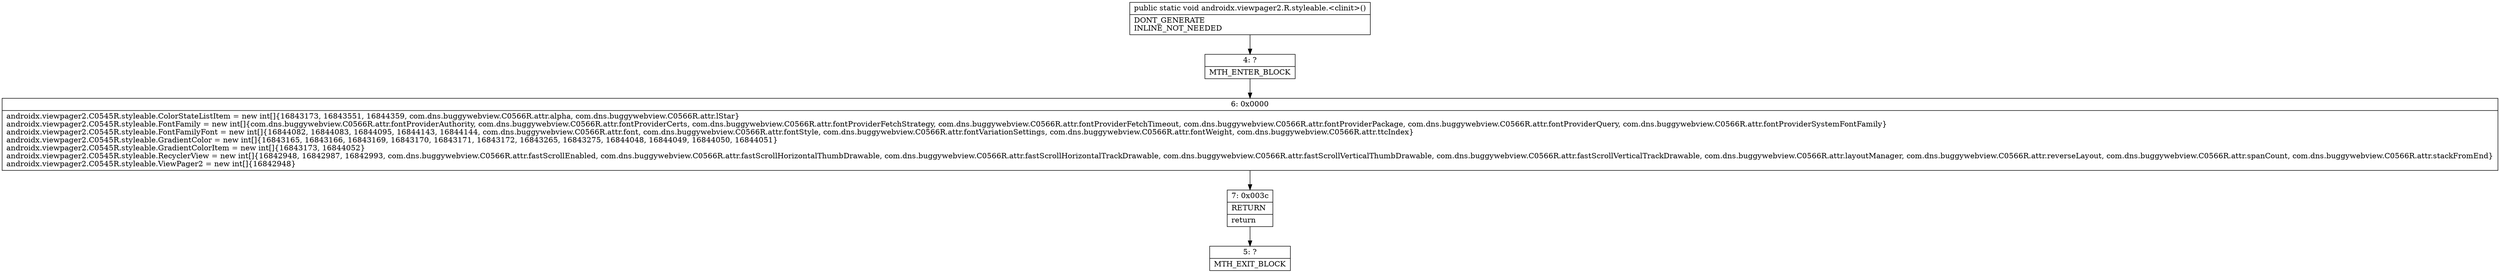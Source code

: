digraph "CFG forandroidx.viewpager2.R.styleable.\<clinit\>()V" {
Node_4 [shape=record,label="{4\:\ ?|MTH_ENTER_BLOCK\l}"];
Node_6 [shape=record,label="{6\:\ 0x0000|androidx.viewpager2.C0545R.styleable.ColorStateListItem = new int[]\{16843173, 16843551, 16844359, com.dns.buggywebview.C0566R.attr.alpha, com.dns.buggywebview.C0566R.attr.lStar\}\landroidx.viewpager2.C0545R.styleable.FontFamily = new int[]\{com.dns.buggywebview.C0566R.attr.fontProviderAuthority, com.dns.buggywebview.C0566R.attr.fontProviderCerts, com.dns.buggywebview.C0566R.attr.fontProviderFetchStrategy, com.dns.buggywebview.C0566R.attr.fontProviderFetchTimeout, com.dns.buggywebview.C0566R.attr.fontProviderPackage, com.dns.buggywebview.C0566R.attr.fontProviderQuery, com.dns.buggywebview.C0566R.attr.fontProviderSystemFontFamily\}\landroidx.viewpager2.C0545R.styleable.FontFamilyFont = new int[]\{16844082, 16844083, 16844095, 16844143, 16844144, com.dns.buggywebview.C0566R.attr.font, com.dns.buggywebview.C0566R.attr.fontStyle, com.dns.buggywebview.C0566R.attr.fontVariationSettings, com.dns.buggywebview.C0566R.attr.fontWeight, com.dns.buggywebview.C0566R.attr.ttcIndex\}\landroidx.viewpager2.C0545R.styleable.GradientColor = new int[]\{16843165, 16843166, 16843169, 16843170, 16843171, 16843172, 16843265, 16843275, 16844048, 16844049, 16844050, 16844051\}\landroidx.viewpager2.C0545R.styleable.GradientColorItem = new int[]\{16843173, 16844052\}\landroidx.viewpager2.C0545R.styleable.RecyclerView = new int[]\{16842948, 16842987, 16842993, com.dns.buggywebview.C0566R.attr.fastScrollEnabled, com.dns.buggywebview.C0566R.attr.fastScrollHorizontalThumbDrawable, com.dns.buggywebview.C0566R.attr.fastScrollHorizontalTrackDrawable, com.dns.buggywebview.C0566R.attr.fastScrollVerticalThumbDrawable, com.dns.buggywebview.C0566R.attr.fastScrollVerticalTrackDrawable, com.dns.buggywebview.C0566R.attr.layoutManager, com.dns.buggywebview.C0566R.attr.reverseLayout, com.dns.buggywebview.C0566R.attr.spanCount, com.dns.buggywebview.C0566R.attr.stackFromEnd\}\landroidx.viewpager2.C0545R.styleable.ViewPager2 = new int[]\{16842948\}\l}"];
Node_7 [shape=record,label="{7\:\ 0x003c|RETURN\l|return\l}"];
Node_5 [shape=record,label="{5\:\ ?|MTH_EXIT_BLOCK\l}"];
MethodNode[shape=record,label="{public static void androidx.viewpager2.R.styleable.\<clinit\>()  | DONT_GENERATE\lINLINE_NOT_NEEDED\l}"];
MethodNode -> Node_4;Node_4 -> Node_6;
Node_6 -> Node_7;
Node_7 -> Node_5;
}

